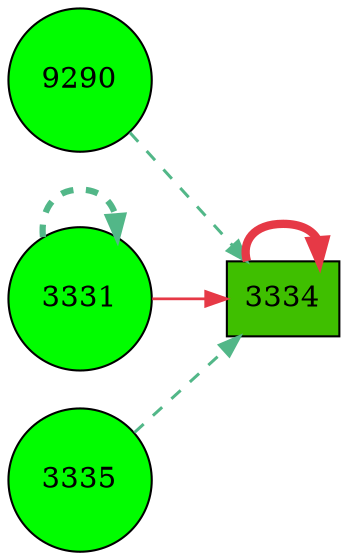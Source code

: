 digraph G{
rankdir=LR;
9290 [style=filled, shape=circle, fillcolor="#01fd00", label="9290"];
3331 [style=filled, shape=circle, fillcolor="#01fd00", label="3331"];
3334 [style=filled, shape=box, fillcolor="#3fbf00", label="3334"];
3335 [style=filled, shape=circle, fillcolor="#01fd00", label="3335"];
3334 -> 3334 [color="#e63946",penwidth=4.00];
3331 -> 3334 [color="#e63946",penwidth=1.32];
3331 -> 3331 [color="#52b788",style=dashed,penwidth=3.00];
9290 -> 3334 [color="#52b788",style=dashed,penwidth=1.45];
3335 -> 3334 [color="#52b788",style=dashed,penwidth=1.45];
}